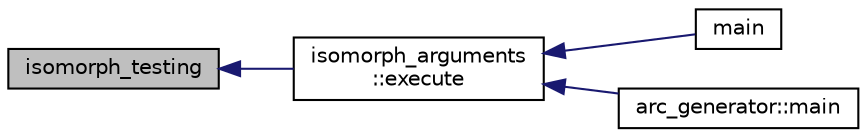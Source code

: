 digraph "isomorph_testing"
{
  edge [fontname="Helvetica",fontsize="10",labelfontname="Helvetica",labelfontsize="10"];
  node [fontname="Helvetica",fontsize="10",shape=record];
  rankdir="LR";
  Node7976 [label="isomorph_testing",height=0.2,width=0.4,color="black", fillcolor="grey75", style="filled", fontcolor="black"];
  Node7976 -> Node7977 [dir="back",color="midnightblue",fontsize="10",style="solid",fontname="Helvetica"];
  Node7977 [label="isomorph_arguments\l::execute",height=0.2,width=0.4,color="black", fillcolor="white", style="filled",URL="$d5/de4/classisomorph__arguments.html#aa85e472d14906abdd5672dc66027583e"];
  Node7977 -> Node7978 [dir="back",color="midnightblue",fontsize="10",style="solid",fontname="Helvetica"];
  Node7978 [label="main",height=0.2,width=0.4,color="black", fillcolor="white", style="filled",URL="$d1/d5e/blt__main_8_c.html#a217dbf8b442f20279ea00b898af96f52"];
  Node7977 -> Node7979 [dir="back",color="midnightblue",fontsize="10",style="solid",fontname="Helvetica"];
  Node7979 [label="arc_generator::main",height=0.2,width=0.4,color="black", fillcolor="white", style="filled",URL="$d4/d21/classarc__generator.html#ad80140b51b165dad1fe6ab232be7829a"];
}
